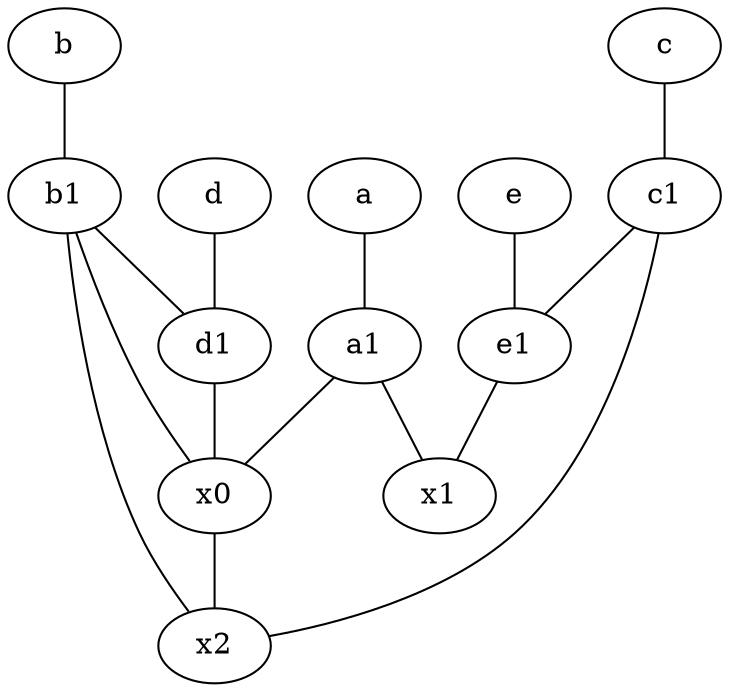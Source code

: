 graph {
	node [labelfontsize=50]
	d1 [labelfontsize=50 pos="3,5!"]
	c [labelfontsize=50 pos="4.5,2!"]
	d [labelfontsize=50 pos="2,5!"]
	x0 [labelfontsize=50]
	a1 [labelfontsize=50 pos="8,3!"]
	x2 [labelfontsize=50]
	a [labelfontsize=50 pos="8,2!"]
	b1 [labelfontsize=50 pos="9,4!"]
	e [labelfontsize=50 pos="7,9!"]
	b [labelfontsize=50 pos="10,4!"]
	c1 [labelfontsize=50 pos="4.5,3!"]
	x1 [labelfontsize=50]
	e1 [labelfontsize=50 pos="7,7!"]
	a1 -- x1
	a1 -- x0
	b1 -- d1
	x0 -- x2
	b -- b1
	c1 -- x2
	e -- e1
	d1 -- x0
	c1 -- e1
	b1 -- x2
	c -- c1
	b1 -- x0
	e1 -- x1
	a -- a1
	d -- d1
}
